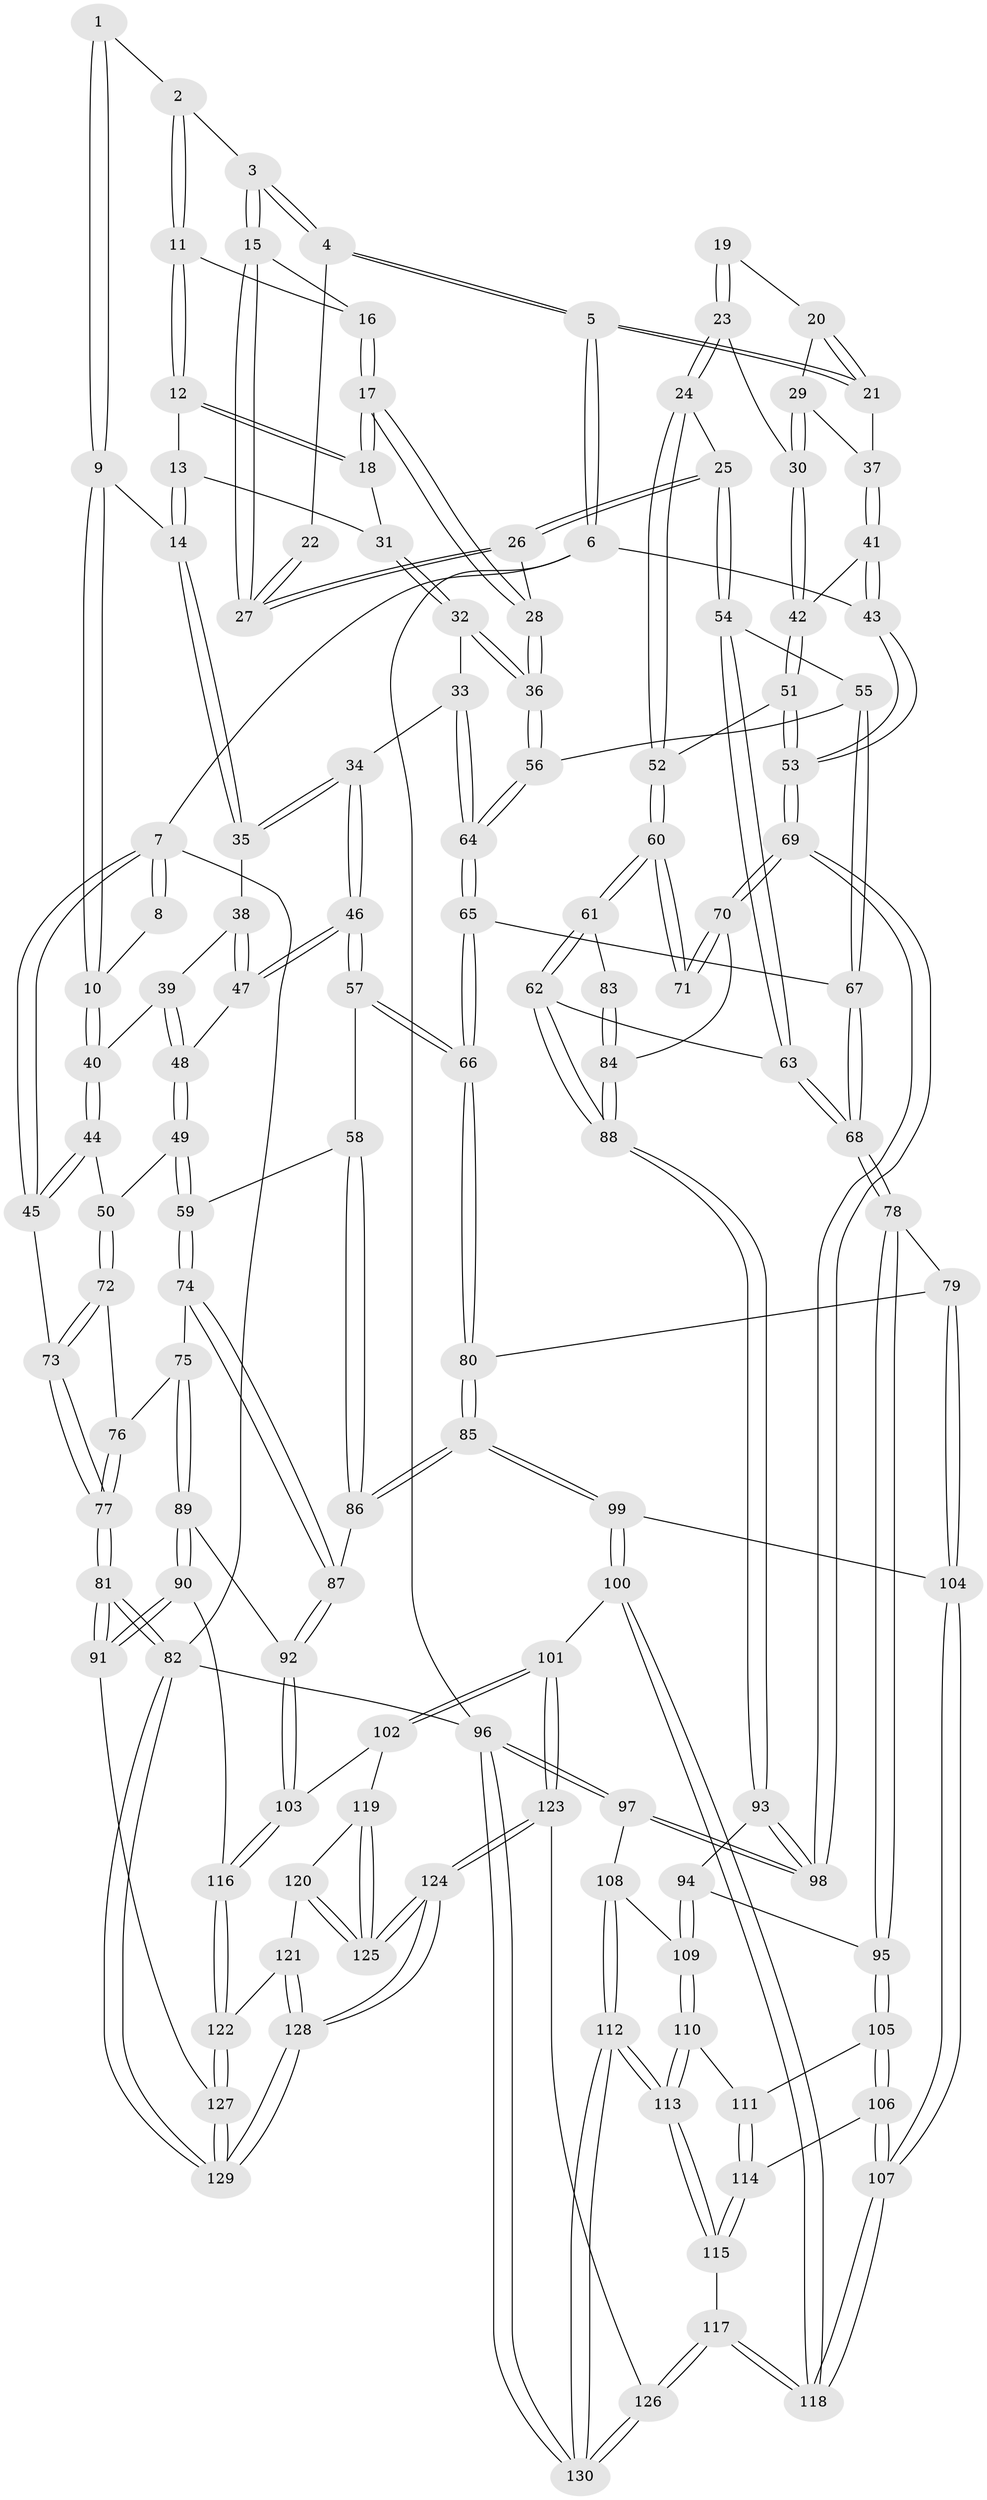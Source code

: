 // Generated by graph-tools (version 1.1) at 2025/03/03/09/25 03:03:24]
// undirected, 130 vertices, 322 edges
graph export_dot {
graph [start="1"]
  node [color=gray90,style=filled];
  1 [pos="+0.3773479919112364+0"];
  2 [pos="+0.44299232063061517+0"];
  3 [pos="+0.7632521167493422+0"];
  4 [pos="+0.948396005710593+0"];
  5 [pos="+1+0"];
  6 [pos="+1+0"];
  7 [pos="+0+0"];
  8 [pos="+0.07127131315662995+0"];
  9 [pos="+0.30585296449657506+0"];
  10 [pos="+0.12390035212466675+0.0956740017018863"];
  11 [pos="+0.45580842583624515+0"];
  12 [pos="+0.45341003683475967+0"];
  13 [pos="+0.4393480985324717+0.07399274408454636"];
  14 [pos="+0.3130298616226514+0.10686337130705989"];
  15 [pos="+0.6466448733336633+0.058805414320684334"];
  16 [pos="+0.5678700777347547+0.031890584529094615"];
  17 [pos="+0.5464315936331938+0.1155879572325321"];
  18 [pos="+0.5418266485493028+0.11341228353230762"];
  19 [pos="+0.8085661272427755+0.03643596503590769"];
  20 [pos="+0.8287078020283141+0.11343849623190097"];
  21 [pos="+0.9976917286342097+0.03097061574174144"];
  22 [pos="+0.8029783160329121+0.006104068348513839"];
  23 [pos="+0.7947654895939935+0.19254055033115183"];
  24 [pos="+0.7239452484467633+0.20247677101144135"];
  25 [pos="+0.706898330839413+0.19536763178724867"];
  26 [pos="+0.6806900954469887+0.17058216603762658"];
  27 [pos="+0.681147420100232+0.16772192334060693"];
  28 [pos="+0.5886894475014521+0.1870484077225364"];
  29 [pos="+0.8317708967007384+0.14027204057329634"];
  30 [pos="+0.8074069564786763+0.19163194398736455"];
  31 [pos="+0.44688483153128317+0.0928721217387763"];
  32 [pos="+0.4281274661139142+0.21479732934746473"];
  33 [pos="+0.41012349789733527+0.22312703018716218"];
  34 [pos="+0.4014077307217966+0.22413302617844874"];
  35 [pos="+0.29793528398480446+0.14804082187271309"];
  36 [pos="+0.5446323568449504+0.225495515049204"];
  37 [pos="+0.9825220383408767+0.05034639110958932"];
  38 [pos="+0.2936933942865765+0.14928396332438224"];
  39 [pos="+0.24692716790607633+0.1559754047005498"];
  40 [pos="+0.118520255654218+0.12419445478376183"];
  41 [pos="+0.896207882914684+0.19867805152829998"];
  42 [pos="+0.8653529680711217+0.21413013790003113"];
  43 [pos="+1+0.364051851541046"];
  44 [pos="+0.07199270964338497+0.16440906662958094"];
  45 [pos="+0+0.1564615980961159"];
  46 [pos="+0.34124297375251667+0.3084617787805008"];
  47 [pos="+0.2824318331677959+0.26571931233637036"];
  48 [pos="+0.2346474472149533+0.26243138898139257"];
  49 [pos="+0.158996294995902+0.3554191995688303"];
  50 [pos="+0.13853237096699883+0.35000227775798687"];
  51 [pos="+0.8780626415009615+0.2993414815963744"];
  52 [pos="+0.7974232152388184+0.3702925824477109"];
  53 [pos="+1+0.38058186665106863"];
  54 [pos="+0.6758818590852718+0.28321546649322177"];
  55 [pos="+0.5939767670495985+0.3447882225616032"];
  56 [pos="+0.549305630549318+0.27070453774352127"];
  57 [pos="+0.3112095787163099+0.4145653411432896"];
  58 [pos="+0.27730790867381894+0.4242970803563023"];
  59 [pos="+0.2645607055081585+0.42540489236371587"];
  60 [pos="+0.7966464590337057+0.37370512584713605"];
  61 [pos="+0.754548155826376+0.43756620757648534"];
  62 [pos="+0.7415389230157696+0.44753959885848354"];
  63 [pos="+0.707110544689613+0.4582896586927137"];
  64 [pos="+0.4666125818719928+0.3711502045335113"];
  65 [pos="+0.4594137796569972+0.41271976011501593"];
  66 [pos="+0.41010966183231123+0.447767766071544"];
  67 [pos="+0.6058073736151857+0.4185083989213224"];
  68 [pos="+0.6735310615488399+0.47654427631826207"];
  69 [pos="+1+0.4082400360451647"];
  70 [pos="+1+0.42539467840625744"];
  71 [pos="+1+0.42708598184700813"];
  72 [pos="+0.11573570921837159+0.36565388021963036"];
  73 [pos="+0+0.31222235752473976"];
  74 [pos="+0.2561891644749142+0.44168526489473897"];
  75 [pos="+0.1272541911261522+0.5272586036846427"];
  76 [pos="+0.07013539637909902+0.4378355591252268"];
  77 [pos="+0+0.6155558640116215"];
  78 [pos="+0.6420399154664356+0.5697552391133814"];
  79 [pos="+0.638840630914418+0.5711424216163847"];
  80 [pos="+0.4295508079471026+0.503600149440183"];
  81 [pos="+0+0.7585110041278756"];
  82 [pos="+0+1"];
  83 [pos="+0.8673636920968228+0.4711119543447243"];
  84 [pos="+0.9004451183348691+0.5615237466079325"];
  85 [pos="+0.3947944645919632+0.6764952828307653"];
  86 [pos="+0.33476110650256796+0.6116902085114523"];
  87 [pos="+0.22849316657965218+0.5648696341706765"];
  88 [pos="+0.8718950583324134+0.5977133282345065"];
  89 [pos="+0.0997442363766904+0.6835236420295937"];
  90 [pos="+0.03418986668212119+0.710245609772177"];
  91 [pos="+0+0.7476705098740487"];
  92 [pos="+0.13251791682316635+0.6800804085733693"];
  93 [pos="+0.8714356234024001+0.6016713285311251"];
  94 [pos="+0.8631862781404785+0.6274656492456442"];
  95 [pos="+0.692154519571856+0.6266782189534954"];
  96 [pos="+1+1"];
  97 [pos="+1+0.6638941030551344"];
  98 [pos="+1+0.631259440514207"];
  99 [pos="+0.3984493588234389+0.6983171976727233"];
  100 [pos="+0.39365669845577334+0.7060482333770167"];
  101 [pos="+0.3685319000939067+0.7332354391410281"];
  102 [pos="+0.31385192513037136+0.7393162171541303"];
  103 [pos="+0.3005627405265424+0.7355665587168104"];
  104 [pos="+0.5304155214283591+0.6734440216974917"];
  105 [pos="+0.696520342035129+0.648257010930281"];
  106 [pos="+0.6291909622678242+0.777604733156734"];
  107 [pos="+0.6058739240050629+0.7877483414819448"];
  108 [pos="+0.9584441933856028+0.6814776678880713"];
  109 [pos="+0.8718236527231592+0.6527563237620522"];
  110 [pos="+0.843538107510103+0.7420992394749589"];
  111 [pos="+0.7214100327960679+0.6904239684003627"];
  112 [pos="+0.8865623857064778+0.9111789518619277"];
  113 [pos="+0.8591941955664675+0.8772375796480071"];
  114 [pos="+0.7230041810031552+0.7900008912198034"];
  115 [pos="+0.7671382812351693+0.8405412322816294"];
  116 [pos="+0.17843749935454453+0.8423190597360377"];
  117 [pos="+0.584012283709794+0.8949123515929527"];
  118 [pos="+0.5838077518009991+0.8558017892956122"];
  119 [pos="+0.2803664265934+0.798886514445329"];
  120 [pos="+0.2217363866908166+0.8721966975585268"];
  121 [pos="+0.2123643953610862+0.8738032241064256"];
  122 [pos="+0.20397484411734848+0.8739218604523579"];
  123 [pos="+0.4559009438223653+1"];
  124 [pos="+0.41952998383254037+1"];
  125 [pos="+0.28892199181555206+0.9340088310532587"];
  126 [pos="+0.5020612209569001+1"];
  127 [pos="+0.18129324204131814+0.8974011096859026"];
  128 [pos="+0.25783392602060723+1"];
  129 [pos="+0+1"];
  130 [pos="+1+1"];
  1 -- 2;
  1 -- 9;
  1 -- 9;
  2 -- 3;
  2 -- 11;
  2 -- 11;
  3 -- 4;
  3 -- 4;
  3 -- 15;
  3 -- 15;
  4 -- 5;
  4 -- 5;
  4 -- 22;
  5 -- 6;
  5 -- 6;
  5 -- 21;
  5 -- 21;
  6 -- 7;
  6 -- 43;
  6 -- 96;
  7 -- 8;
  7 -- 8;
  7 -- 45;
  7 -- 45;
  7 -- 82;
  8 -- 10;
  9 -- 10;
  9 -- 10;
  9 -- 14;
  10 -- 40;
  10 -- 40;
  11 -- 12;
  11 -- 12;
  11 -- 16;
  12 -- 13;
  12 -- 18;
  12 -- 18;
  13 -- 14;
  13 -- 14;
  13 -- 31;
  14 -- 35;
  14 -- 35;
  15 -- 16;
  15 -- 27;
  15 -- 27;
  16 -- 17;
  16 -- 17;
  17 -- 18;
  17 -- 18;
  17 -- 28;
  17 -- 28;
  18 -- 31;
  19 -- 20;
  19 -- 23;
  19 -- 23;
  20 -- 21;
  20 -- 21;
  20 -- 29;
  21 -- 37;
  22 -- 27;
  22 -- 27;
  23 -- 24;
  23 -- 24;
  23 -- 30;
  24 -- 25;
  24 -- 52;
  24 -- 52;
  25 -- 26;
  25 -- 26;
  25 -- 54;
  25 -- 54;
  26 -- 27;
  26 -- 27;
  26 -- 28;
  28 -- 36;
  28 -- 36;
  29 -- 30;
  29 -- 30;
  29 -- 37;
  30 -- 42;
  30 -- 42;
  31 -- 32;
  31 -- 32;
  32 -- 33;
  32 -- 36;
  32 -- 36;
  33 -- 34;
  33 -- 64;
  33 -- 64;
  34 -- 35;
  34 -- 35;
  34 -- 46;
  34 -- 46;
  35 -- 38;
  36 -- 56;
  36 -- 56;
  37 -- 41;
  37 -- 41;
  38 -- 39;
  38 -- 47;
  38 -- 47;
  39 -- 40;
  39 -- 48;
  39 -- 48;
  40 -- 44;
  40 -- 44;
  41 -- 42;
  41 -- 43;
  41 -- 43;
  42 -- 51;
  42 -- 51;
  43 -- 53;
  43 -- 53;
  44 -- 45;
  44 -- 45;
  44 -- 50;
  45 -- 73;
  46 -- 47;
  46 -- 47;
  46 -- 57;
  46 -- 57;
  47 -- 48;
  48 -- 49;
  48 -- 49;
  49 -- 50;
  49 -- 59;
  49 -- 59;
  50 -- 72;
  50 -- 72;
  51 -- 52;
  51 -- 53;
  51 -- 53;
  52 -- 60;
  52 -- 60;
  53 -- 69;
  53 -- 69;
  54 -- 55;
  54 -- 63;
  54 -- 63;
  55 -- 56;
  55 -- 67;
  55 -- 67;
  56 -- 64;
  56 -- 64;
  57 -- 58;
  57 -- 66;
  57 -- 66;
  58 -- 59;
  58 -- 86;
  58 -- 86;
  59 -- 74;
  59 -- 74;
  60 -- 61;
  60 -- 61;
  60 -- 71;
  60 -- 71;
  61 -- 62;
  61 -- 62;
  61 -- 83;
  62 -- 63;
  62 -- 88;
  62 -- 88;
  63 -- 68;
  63 -- 68;
  64 -- 65;
  64 -- 65;
  65 -- 66;
  65 -- 66;
  65 -- 67;
  66 -- 80;
  66 -- 80;
  67 -- 68;
  67 -- 68;
  68 -- 78;
  68 -- 78;
  69 -- 70;
  69 -- 70;
  69 -- 98;
  69 -- 98;
  70 -- 71;
  70 -- 71;
  70 -- 84;
  72 -- 73;
  72 -- 73;
  72 -- 76;
  73 -- 77;
  73 -- 77;
  74 -- 75;
  74 -- 87;
  74 -- 87;
  75 -- 76;
  75 -- 89;
  75 -- 89;
  76 -- 77;
  76 -- 77;
  77 -- 81;
  77 -- 81;
  78 -- 79;
  78 -- 95;
  78 -- 95;
  79 -- 80;
  79 -- 104;
  79 -- 104;
  80 -- 85;
  80 -- 85;
  81 -- 82;
  81 -- 82;
  81 -- 91;
  81 -- 91;
  82 -- 129;
  82 -- 129;
  82 -- 96;
  83 -- 84;
  83 -- 84;
  84 -- 88;
  84 -- 88;
  85 -- 86;
  85 -- 86;
  85 -- 99;
  85 -- 99;
  86 -- 87;
  87 -- 92;
  87 -- 92;
  88 -- 93;
  88 -- 93;
  89 -- 90;
  89 -- 90;
  89 -- 92;
  90 -- 91;
  90 -- 91;
  90 -- 116;
  91 -- 127;
  92 -- 103;
  92 -- 103;
  93 -- 94;
  93 -- 98;
  93 -- 98;
  94 -- 95;
  94 -- 109;
  94 -- 109;
  95 -- 105;
  95 -- 105;
  96 -- 97;
  96 -- 97;
  96 -- 130;
  96 -- 130;
  97 -- 98;
  97 -- 98;
  97 -- 108;
  99 -- 100;
  99 -- 100;
  99 -- 104;
  100 -- 101;
  100 -- 118;
  100 -- 118;
  101 -- 102;
  101 -- 102;
  101 -- 123;
  101 -- 123;
  102 -- 103;
  102 -- 119;
  103 -- 116;
  103 -- 116;
  104 -- 107;
  104 -- 107;
  105 -- 106;
  105 -- 106;
  105 -- 111;
  106 -- 107;
  106 -- 107;
  106 -- 114;
  107 -- 118;
  107 -- 118;
  108 -- 109;
  108 -- 112;
  108 -- 112;
  109 -- 110;
  109 -- 110;
  110 -- 111;
  110 -- 113;
  110 -- 113;
  111 -- 114;
  111 -- 114;
  112 -- 113;
  112 -- 113;
  112 -- 130;
  112 -- 130;
  113 -- 115;
  113 -- 115;
  114 -- 115;
  114 -- 115;
  115 -- 117;
  116 -- 122;
  116 -- 122;
  117 -- 118;
  117 -- 118;
  117 -- 126;
  117 -- 126;
  119 -- 120;
  119 -- 125;
  119 -- 125;
  120 -- 121;
  120 -- 125;
  120 -- 125;
  121 -- 122;
  121 -- 128;
  121 -- 128;
  122 -- 127;
  122 -- 127;
  123 -- 124;
  123 -- 124;
  123 -- 126;
  124 -- 125;
  124 -- 125;
  124 -- 128;
  124 -- 128;
  126 -- 130;
  126 -- 130;
  127 -- 129;
  127 -- 129;
  128 -- 129;
  128 -- 129;
}
